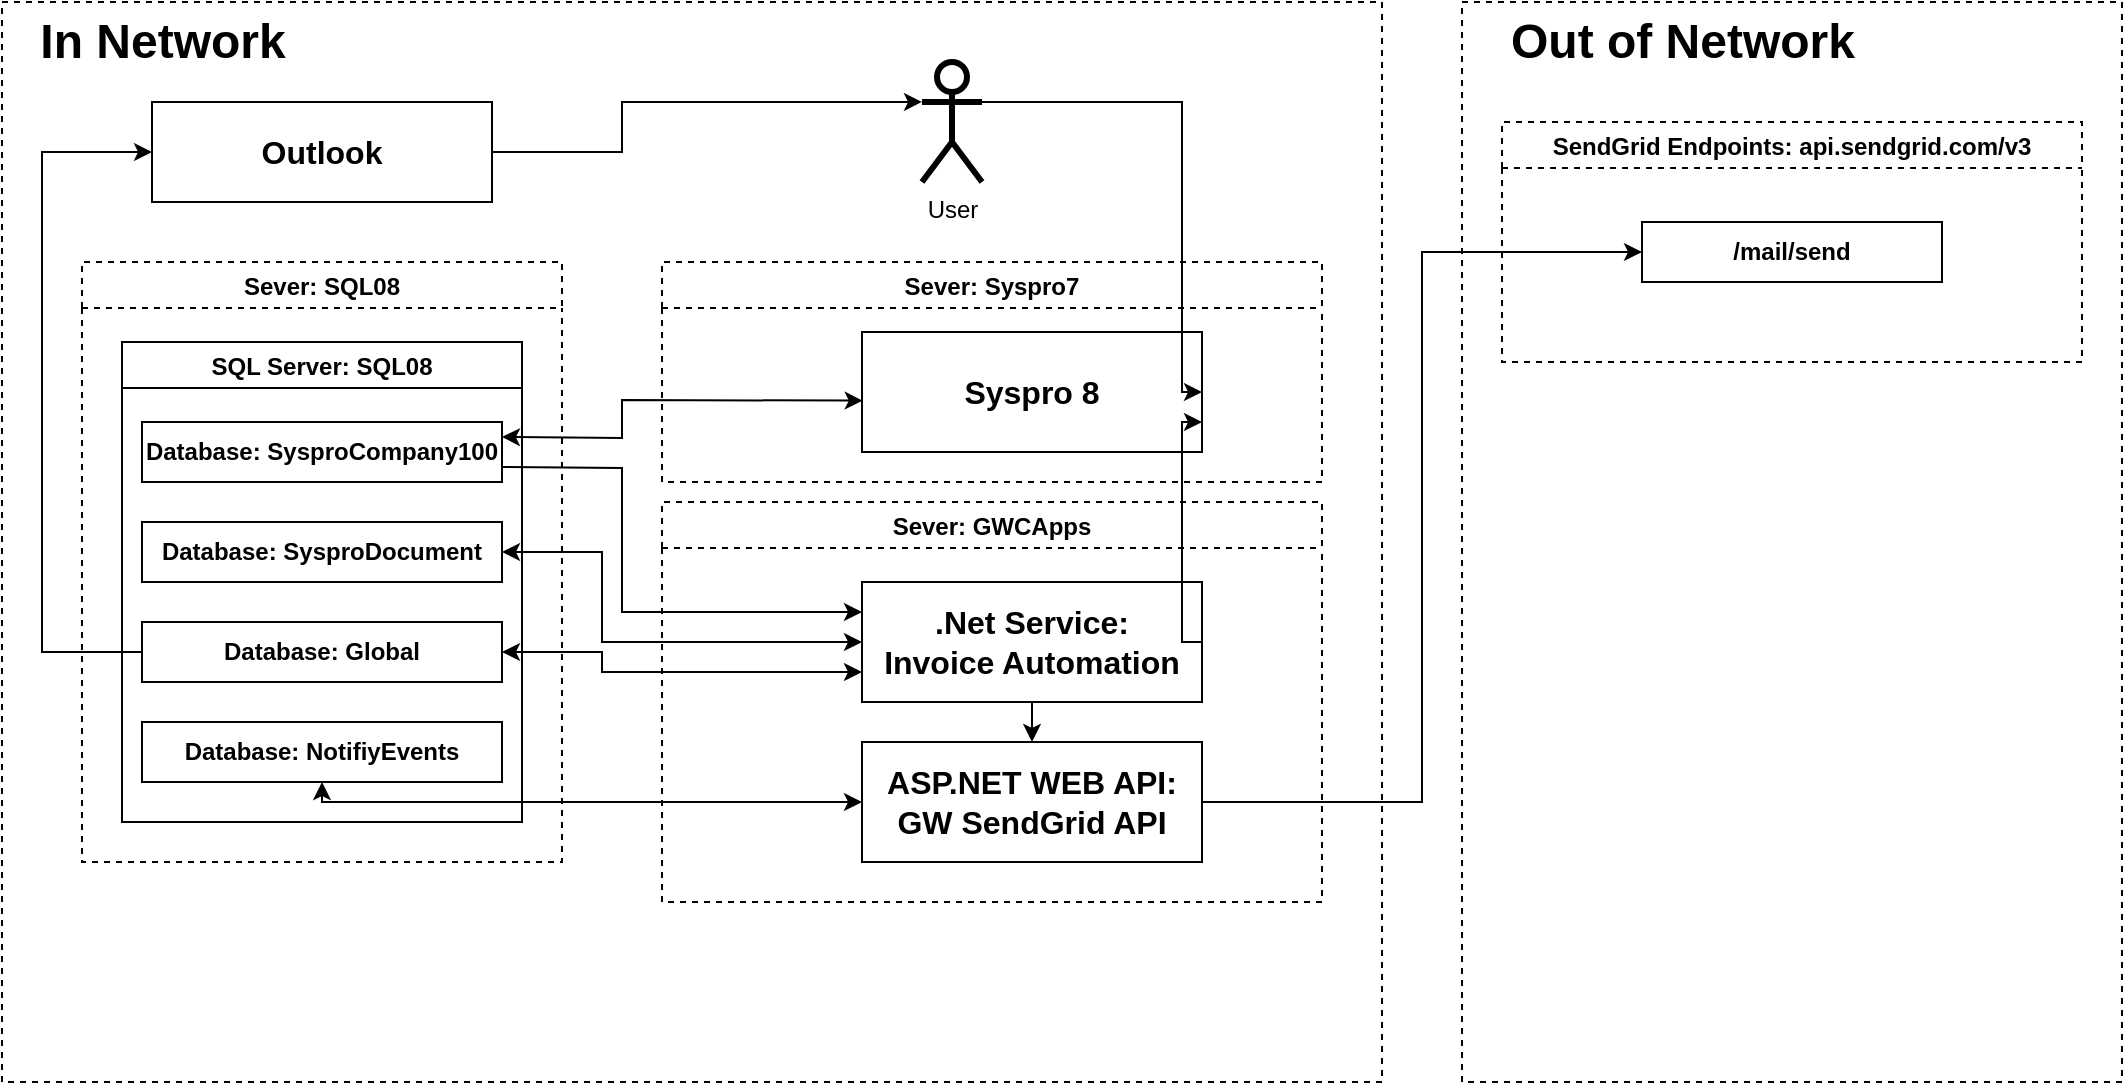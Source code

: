 <mxfile>
    <diagram id="PLNGbtFlkg2upx5_pPX7" name="Overview">
        <mxGraphModel dx="695" dy="448" grid="1" gridSize="10" guides="1" tooltips="1" connect="1" arrows="1" fold="1" page="1" pageScale="1" pageWidth="1100" pageHeight="850" math="0" shadow="0">
            <root>
                <mxCell id="0"/>
                <mxCell id="1" parent="0"/>
                <mxCell id="15" value="" style="rounded=0;whiteSpace=wrap;html=1;dashed=1;align=left;" parent="1" vertex="1">
                    <mxGeometry x="20" y="20" width="690" height="540" as="geometry"/>
                </mxCell>
                <mxCell id="6" value="Sever: SQL08" style="swimlane;startSize=23;dashed=1;" parent="1" vertex="1">
                    <mxGeometry x="60" y="150" width="240" height="300" as="geometry">
                        <mxRectangle x="30" y="180" width="80" height="30" as="alternateBounds"/>
                    </mxGeometry>
                </mxCell>
                <mxCell id="2" value="SQL Server: SQL08" style="swimlane;startSize=23;" parent="6" vertex="1">
                    <mxGeometry x="20" y="40" width="200" height="240" as="geometry">
                        <mxRectangle x="30" y="180" width="80" height="30" as="alternateBounds"/>
                    </mxGeometry>
                </mxCell>
                <mxCell id="3" value="&lt;b&gt;Database: SysproDocument&lt;/b&gt;" style="rounded=0;whiteSpace=wrap;html=1;align=center;" parent="2" vertex="1">
                    <mxGeometry x="10" y="90" width="180" height="30" as="geometry"/>
                </mxCell>
                <mxCell id="8" value="&lt;b&gt;Database: SysproCompany100&lt;/b&gt;" style="rounded=0;whiteSpace=wrap;html=1;align=center;" parent="2" vertex="1">
                    <mxGeometry x="10" y="40" width="180" height="30" as="geometry"/>
                </mxCell>
                <mxCell id="9" value="&lt;b&gt;Database: NotifiyEvents&lt;/b&gt;" style="rounded=0;whiteSpace=wrap;html=1;align=center;" parent="2" vertex="1">
                    <mxGeometry x="10" y="190" width="180" height="30" as="geometry"/>
                </mxCell>
                <mxCell id="67" value="&lt;b&gt;Database: Global&lt;/b&gt;" style="rounded=0;whiteSpace=wrap;html=1;align=center;" vertex="1" parent="2">
                    <mxGeometry x="10" y="140" width="180" height="30" as="geometry"/>
                </mxCell>
                <mxCell id="10" value="Sever: GWCApps" style="swimlane;startSize=23;dashed=1;" parent="1" vertex="1">
                    <mxGeometry x="350" y="270" width="330" height="200" as="geometry">
                        <mxRectangle x="30" y="180" width="80" height="30" as="alternateBounds"/>
                    </mxGeometry>
                </mxCell>
                <mxCell id="22" value="&lt;b&gt;&lt;font style=&quot;font-size: 16px;&quot;&gt;ASP.NET WEB API:&lt;br&gt;GW SendGrid API&lt;br&gt;&lt;/font&gt;&lt;/b&gt;" style="rounded=0;whiteSpace=wrap;html=1;" parent="10" vertex="1">
                    <mxGeometry x="100" y="120" width="170" height="60" as="geometry"/>
                </mxCell>
                <mxCell id="28" style="edgeStyle=none;rounded=0;html=1;exitX=0.5;exitY=1;exitDx=0;exitDy=0;entryX=0.5;entryY=0;entryDx=0;entryDy=0;startArrow=none;startFill=0;endArrow=classic;endFill=1;" edge="1" parent="10" source="21" target="22">
                    <mxGeometry relative="1" as="geometry"/>
                </mxCell>
                <mxCell id="21" value="&lt;b&gt;&lt;font style=&quot;font-size: 16px;&quot;&gt;.Net Service:&lt;br&gt;Invoice Automation&lt;br&gt;&lt;/font&gt;&lt;/b&gt;" style="rounded=0;whiteSpace=wrap;html=1;" parent="10" vertex="1">
                    <mxGeometry x="100" y="40" width="170" height="60" as="geometry"/>
                </mxCell>
                <mxCell id="16" value="In Network" style="text;strokeColor=none;fillColor=none;html=1;fontSize=24;fontStyle=1;verticalAlign=middle;align=center;dashed=1;" parent="1" vertex="1">
                    <mxGeometry x="50" y="20" width="100" height="40" as="geometry"/>
                </mxCell>
                <mxCell id="17" value="" style="rounded=0;whiteSpace=wrap;html=1;dashed=1;align=left;" parent="1" vertex="1">
                    <mxGeometry x="750" y="20" width="330" height="540" as="geometry"/>
                </mxCell>
                <mxCell id="18" value="Out of Network" style="text;strokeColor=none;fillColor=none;html=1;fontSize=24;fontStyle=1;verticalAlign=middle;align=center;dashed=1;" parent="1" vertex="1">
                    <mxGeometry x="810" y="20" width="100" height="40" as="geometry"/>
                </mxCell>
                <mxCell id="19" value="Sever: Syspro7" style="swimlane;startSize=23;dashed=1;" parent="1" vertex="1">
                    <mxGeometry x="350" y="150" width="330" height="110" as="geometry">
                        <mxRectangle x="30" y="180" width="80" height="30" as="alternateBounds"/>
                    </mxGeometry>
                </mxCell>
                <mxCell id="20" value="&lt;b&gt;&lt;font style=&quot;font-size: 16px;&quot;&gt;Syspro 8&lt;/font&gt;&lt;/b&gt;" style="rounded=0;whiteSpace=wrap;html=1;" parent="19" vertex="1">
                    <mxGeometry x="100" y="35" width="170" height="60" as="geometry"/>
                </mxCell>
                <mxCell id="27" style="edgeStyle=none;rounded=0;html=1;exitX=1;exitY=0.5;exitDx=0;exitDy=0;entryX=0;entryY=0.5;entryDx=0;entryDy=0;startArrow=classic;startFill=1;endArrow=classic;endFill=1;" edge="1" parent="1" source="3" target="21">
                    <mxGeometry relative="1" as="geometry">
                        <Array as="points">
                            <mxPoint x="320" y="295"/>
                            <mxPoint x="320" y="340"/>
                        </Array>
                    </mxGeometry>
                </mxCell>
                <mxCell id="30" value="SendGrid Endpoints: api.sendgrid.com/v3" style="swimlane;startSize=23;dashed=1;" vertex="1" parent="1">
                    <mxGeometry x="770" y="80" width="290" height="120" as="geometry">
                        <mxRectangle x="30" y="180" width="80" height="30" as="alternateBounds"/>
                    </mxGeometry>
                </mxCell>
                <mxCell id="34" value="&lt;b&gt;&lt;font style=&quot;font-size: 12px;&quot;&gt;/mail/send&lt;br&gt;&lt;/font&gt;&lt;/b&gt;" style="rounded=0;whiteSpace=wrap;html=1;" vertex="1" parent="1">
                    <mxGeometry x="840" y="130" width="150" height="30" as="geometry"/>
                </mxCell>
                <mxCell id="35" style="edgeStyle=none;rounded=0;html=1;exitX=1;exitY=0.5;exitDx=0;exitDy=0;entryX=0;entryY=0.5;entryDx=0;entryDy=0;fontSize=12;startArrow=none;startFill=0;endArrow=classic;endFill=1;" edge="1" parent="1" source="22" target="34">
                    <mxGeometry relative="1" as="geometry">
                        <Array as="points">
                            <mxPoint x="730" y="420"/>
                            <mxPoint x="730" y="145"/>
                        </Array>
                    </mxGeometry>
                </mxCell>
                <mxCell id="36" style="edgeStyle=none;rounded=0;html=1;exitX=1;exitY=0.75;exitDx=0;exitDy=0;entryX=0;entryY=0.25;entryDx=0;entryDy=0;fontSize=12;startArrow=none;startFill=0;endArrow=classic;endFill=1;" edge="1" parent="1" source="8" target="21">
                    <mxGeometry relative="1" as="geometry">
                        <Array as="points">
                            <mxPoint x="330" y="253"/>
                            <mxPoint x="330" y="325"/>
                        </Array>
                    </mxGeometry>
                </mxCell>
                <mxCell id="37" style="edgeStyle=none;rounded=0;html=1;exitX=1;exitY=0.25;exitDx=0;exitDy=0;entryX=0.002;entryY=0.572;entryDx=0;entryDy=0;entryPerimeter=0;fontSize=12;startArrow=classic;startFill=1;endArrow=classic;endFill=1;" edge="1" parent="1" source="8" target="20">
                    <mxGeometry relative="1" as="geometry">
                        <Array as="points">
                            <mxPoint x="330" y="238"/>
                            <mxPoint x="330" y="219"/>
                        </Array>
                    </mxGeometry>
                </mxCell>
                <mxCell id="38" style="edgeStyle=none;rounded=0;html=1;entryX=0.5;entryY=1;entryDx=0;entryDy=0;fontSize=12;startArrow=classic;startFill=1;endArrow=classic;endFill=1;exitX=0;exitY=0.5;exitDx=0;exitDy=0;" edge="1" parent="1" source="22" target="9">
                    <mxGeometry relative="1" as="geometry">
                        <mxPoint x="410" y="430" as="sourcePoint"/>
                        <Array as="points">
                            <mxPoint x="180" y="420"/>
                        </Array>
                    </mxGeometry>
                </mxCell>
                <mxCell id="40" style="edgeStyle=none;rounded=0;html=1;exitX=1;exitY=0.333;exitDx=0;exitDy=0;exitPerimeter=0;fontSize=12;startArrow=none;startFill=0;endArrow=classic;endFill=1;entryX=1;entryY=0.5;entryDx=0;entryDy=0;" edge="1" parent="1" source="39" target="20">
                    <mxGeometry relative="1" as="geometry">
                        <Array as="points">
                            <mxPoint x="610" y="70"/>
                            <mxPoint x="610" y="215"/>
                        </Array>
                    </mxGeometry>
                </mxCell>
                <mxCell id="39" value="User" style="shape=umlActor;verticalLabelPosition=bottom;verticalAlign=top;html=1;outlineConnect=0;fontSize=12;strokeWidth=3;" vertex="1" parent="1">
                    <mxGeometry x="480" y="50" width="30" height="60" as="geometry"/>
                </mxCell>
                <mxCell id="41" style="edgeStyle=none;rounded=0;html=1;exitX=1;exitY=0.5;exitDx=0;exitDy=0;entryX=1;entryY=0.75;entryDx=0;entryDy=0;fontSize=12;startArrow=none;startFill=0;endArrow=classic;endFill=1;" edge="1" parent="1" source="21" target="20">
                    <mxGeometry relative="1" as="geometry">
                        <Array as="points">
                            <mxPoint x="610" y="340"/>
                            <mxPoint x="610" y="230"/>
                        </Array>
                    </mxGeometry>
                </mxCell>
                <mxCell id="68" style="edgeStyle=none;rounded=0;html=1;exitX=0;exitY=0.75;exitDx=0;exitDy=0;entryX=1;entryY=0.5;entryDx=0;entryDy=0;fontSize=12;startArrow=classic;startFill=1;endArrow=classic;endFill=1;" edge="1" parent="1" source="21" target="67">
                    <mxGeometry relative="1" as="geometry">
                        <Array as="points">
                            <mxPoint x="320" y="355"/>
                            <mxPoint x="320" y="345"/>
                        </Array>
                    </mxGeometry>
                </mxCell>
                <mxCell id="72" style="edgeStyle=none;rounded=0;html=1;exitX=1;exitY=0.5;exitDx=0;exitDy=0;entryX=0;entryY=0.333;entryDx=0;entryDy=0;entryPerimeter=0;fontSize=12;startArrow=none;startFill=0;endArrow=classic;endFill=1;" edge="1" parent="1" source="70" target="39">
                    <mxGeometry relative="1" as="geometry">
                        <Array as="points">
                            <mxPoint x="330" y="95"/>
                            <mxPoint x="330" y="70"/>
                        </Array>
                    </mxGeometry>
                </mxCell>
                <mxCell id="70" value="&lt;b&gt;&lt;font style=&quot;font-size: 16px;&quot;&gt;Outlook&lt;/font&gt;&lt;/b&gt;" style="rounded=0;whiteSpace=wrap;html=1;" vertex="1" parent="1">
                    <mxGeometry x="95" y="70" width="170" height="50" as="geometry"/>
                </mxCell>
                <mxCell id="71" style="edgeStyle=none;rounded=0;html=1;exitX=0;exitY=0.5;exitDx=0;exitDy=0;entryX=0;entryY=0.5;entryDx=0;entryDy=0;fontSize=12;startArrow=none;startFill=0;endArrow=classic;endFill=1;" edge="1" parent="1" source="67" target="70">
                    <mxGeometry relative="1" as="geometry">
                        <Array as="points">
                            <mxPoint x="40" y="345"/>
                            <mxPoint x="40" y="95"/>
                        </Array>
                    </mxGeometry>
                </mxCell>
            </root>
        </mxGraphModel>
    </diagram>
</mxfile>